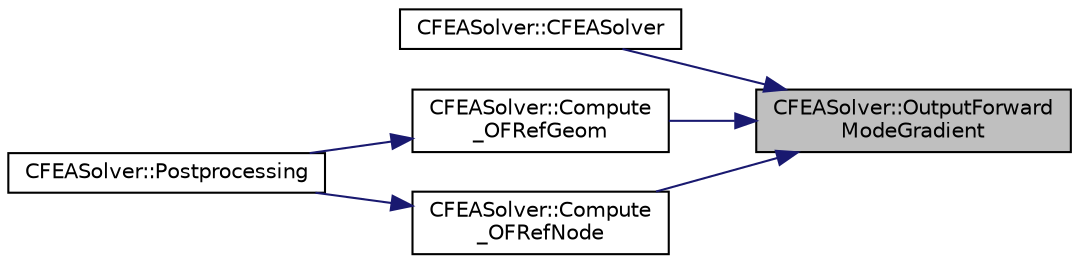 digraph "CFEASolver::OutputForwardModeGradient"
{
 // LATEX_PDF_SIZE
  edge [fontname="Helvetica",fontsize="10",labelfontname="Helvetica",labelfontsize="10"];
  node [fontname="Helvetica",fontsize="10",shape=record];
  rankdir="RL";
  Node1 [label="CFEASolver::OutputForward\lModeGradient",height=0.2,width=0.4,color="black", fillcolor="grey75", style="filled", fontcolor="black",tooltip="Write the forward mode gradient to file."];
  Node1 -> Node2 [dir="back",color="midnightblue",fontsize="10",style="solid",fontname="Helvetica"];
  Node2 [label="CFEASolver::CFEASolver",height=0.2,width=0.4,color="black", fillcolor="white", style="filled",URL="$classCFEASolver.html#a1d4c7d17d9c7143d3079fc78fae1599d",tooltip=" "];
  Node1 -> Node3 [dir="back",color="midnightblue",fontsize="10",style="solid",fontname="Helvetica"];
  Node3 [label="CFEASolver::Compute\l_OFRefGeom",height=0.2,width=0.4,color="black", fillcolor="white", style="filled",URL="$classCFEASolver.html#a19e9ecb594a92b0423fe5bd76977733f",tooltip="Compute the objective function for a reference geometry."];
  Node3 -> Node4 [dir="back",color="midnightblue",fontsize="10",style="solid",fontname="Helvetica"];
  Node4 [label="CFEASolver::Postprocessing",height=0.2,width=0.4,color="black", fillcolor="white", style="filled",URL="$classCFEASolver.html#ab4fa9086b598c5778c9c0403a5626d1b",tooltip="Postprocessing."];
  Node1 -> Node5 [dir="back",color="midnightblue",fontsize="10",style="solid",fontname="Helvetica"];
  Node5 [label="CFEASolver::Compute\l_OFRefNode",height=0.2,width=0.4,color="black", fillcolor="white", style="filled",URL="$classCFEASolver.html#a70584057c3e5f61ddce67ef88df91e74",tooltip="Compute the objective function for a reference node."];
  Node5 -> Node4 [dir="back",color="midnightblue",fontsize="10",style="solid",fontname="Helvetica"];
}
